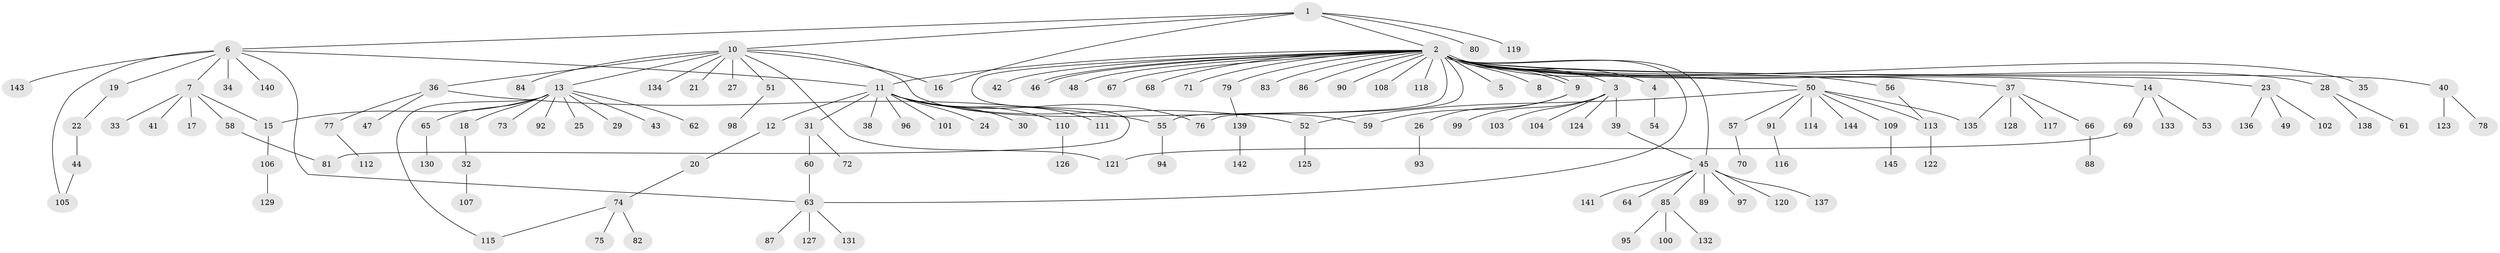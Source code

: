 // coarse degree distribution, {5: 0.035398230088495575, 35: 0.008849557522123894, 2: 0.17699115044247787, 1: 0.6371681415929203, 8: 0.017699115044247787, 4: 0.035398230088495575, 11: 0.017699115044247787, 12: 0.008849557522123894, 3: 0.05309734513274336, 9: 0.008849557522123894}
// Generated by graph-tools (version 1.1) at 2025/52/02/27/25 19:52:00]
// undirected, 145 vertices, 162 edges
graph export_dot {
graph [start="1"]
  node [color=gray90,style=filled];
  1;
  2;
  3;
  4;
  5;
  6;
  7;
  8;
  9;
  10;
  11;
  12;
  13;
  14;
  15;
  16;
  17;
  18;
  19;
  20;
  21;
  22;
  23;
  24;
  25;
  26;
  27;
  28;
  29;
  30;
  31;
  32;
  33;
  34;
  35;
  36;
  37;
  38;
  39;
  40;
  41;
  42;
  43;
  44;
  45;
  46;
  47;
  48;
  49;
  50;
  51;
  52;
  53;
  54;
  55;
  56;
  57;
  58;
  59;
  60;
  61;
  62;
  63;
  64;
  65;
  66;
  67;
  68;
  69;
  70;
  71;
  72;
  73;
  74;
  75;
  76;
  77;
  78;
  79;
  80;
  81;
  82;
  83;
  84;
  85;
  86;
  87;
  88;
  89;
  90;
  91;
  92;
  93;
  94;
  95;
  96;
  97;
  98;
  99;
  100;
  101;
  102;
  103;
  104;
  105;
  106;
  107;
  108;
  109;
  110;
  111;
  112;
  113;
  114;
  115;
  116;
  117;
  118;
  119;
  120;
  121;
  122;
  123;
  124;
  125;
  126;
  127;
  128;
  129;
  130;
  131;
  132;
  133;
  134;
  135;
  136;
  137;
  138;
  139;
  140;
  141;
  142;
  143;
  144;
  145;
  1 -- 2;
  1 -- 6;
  1 -- 10;
  1 -- 16;
  1 -- 80;
  1 -- 119;
  2 -- 3;
  2 -- 4;
  2 -- 5;
  2 -- 8;
  2 -- 9;
  2 -- 9;
  2 -- 11;
  2 -- 14;
  2 -- 23;
  2 -- 28;
  2 -- 35;
  2 -- 37;
  2 -- 40;
  2 -- 42;
  2 -- 45;
  2 -- 46;
  2 -- 46;
  2 -- 48;
  2 -- 50;
  2 -- 55;
  2 -- 56;
  2 -- 63;
  2 -- 67;
  2 -- 68;
  2 -- 71;
  2 -- 76;
  2 -- 79;
  2 -- 81;
  2 -- 83;
  2 -- 86;
  2 -- 90;
  2 -- 108;
  2 -- 118;
  3 -- 39;
  3 -- 99;
  3 -- 103;
  3 -- 104;
  3 -- 124;
  4 -- 54;
  6 -- 7;
  6 -- 11;
  6 -- 19;
  6 -- 34;
  6 -- 63;
  6 -- 105;
  6 -- 140;
  6 -- 143;
  7 -- 15;
  7 -- 17;
  7 -- 33;
  7 -- 41;
  7 -- 58;
  9 -- 26;
  9 -- 59;
  10 -- 13;
  10 -- 16;
  10 -- 21;
  10 -- 27;
  10 -- 36;
  10 -- 51;
  10 -- 59;
  10 -- 84;
  10 -- 121;
  10 -- 134;
  11 -- 12;
  11 -- 24;
  11 -- 30;
  11 -- 31;
  11 -- 38;
  11 -- 52;
  11 -- 76;
  11 -- 96;
  11 -- 101;
  11 -- 110;
  11 -- 111;
  12 -- 20;
  13 -- 15;
  13 -- 18;
  13 -- 25;
  13 -- 29;
  13 -- 43;
  13 -- 62;
  13 -- 65;
  13 -- 73;
  13 -- 92;
  13 -- 115;
  14 -- 53;
  14 -- 69;
  14 -- 133;
  15 -- 106;
  18 -- 32;
  19 -- 22;
  20 -- 74;
  22 -- 44;
  23 -- 49;
  23 -- 102;
  23 -- 136;
  26 -- 93;
  28 -- 61;
  28 -- 138;
  31 -- 60;
  31 -- 72;
  32 -- 107;
  36 -- 47;
  36 -- 55;
  36 -- 77;
  37 -- 66;
  37 -- 117;
  37 -- 128;
  37 -- 135;
  39 -- 45;
  40 -- 78;
  40 -- 123;
  44 -- 105;
  45 -- 64;
  45 -- 85;
  45 -- 89;
  45 -- 97;
  45 -- 120;
  45 -- 137;
  45 -- 141;
  50 -- 52;
  50 -- 57;
  50 -- 91;
  50 -- 109;
  50 -- 113;
  50 -- 114;
  50 -- 135;
  50 -- 144;
  51 -- 98;
  52 -- 125;
  55 -- 94;
  56 -- 113;
  57 -- 70;
  58 -- 81;
  60 -- 63;
  63 -- 87;
  63 -- 127;
  63 -- 131;
  65 -- 130;
  66 -- 88;
  69 -- 121;
  74 -- 75;
  74 -- 82;
  74 -- 115;
  77 -- 112;
  79 -- 139;
  85 -- 95;
  85 -- 100;
  85 -- 132;
  91 -- 116;
  106 -- 129;
  109 -- 145;
  110 -- 126;
  113 -- 122;
  139 -- 142;
}
